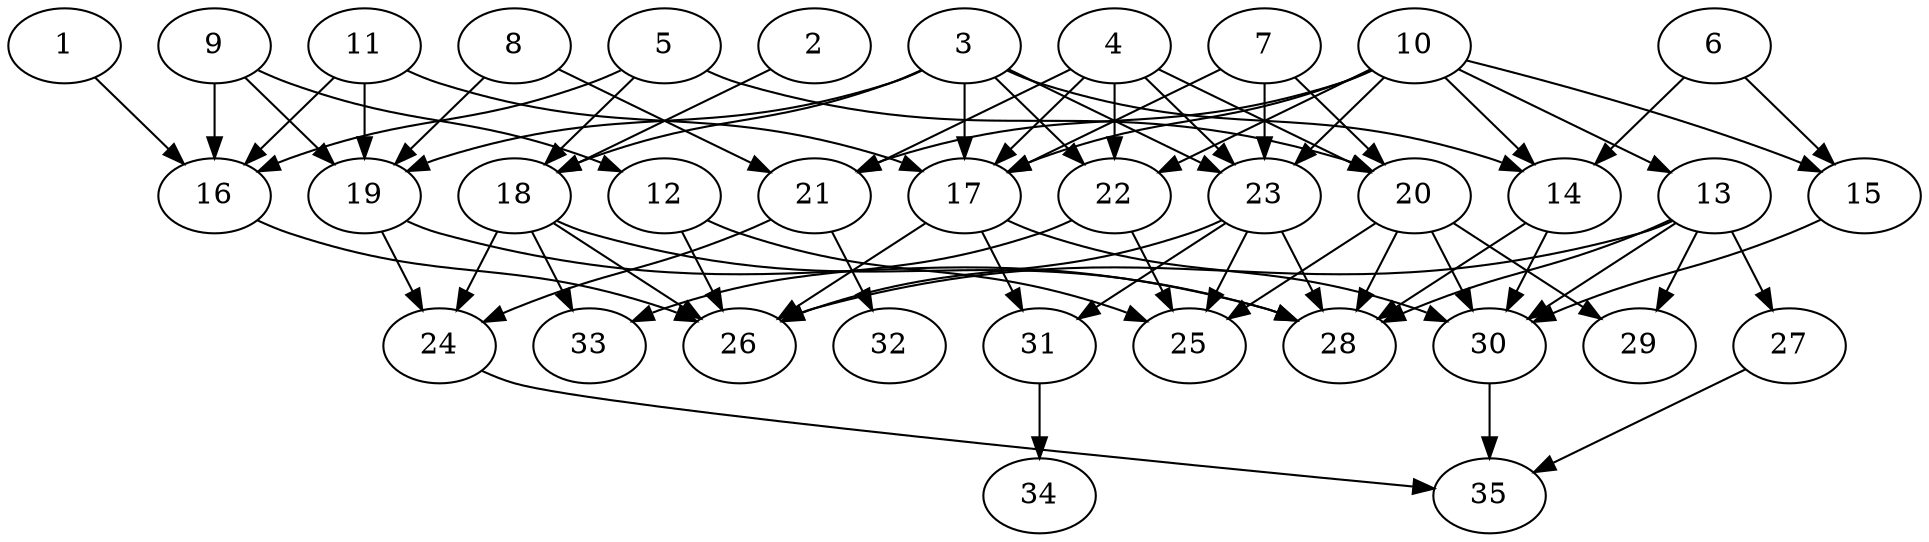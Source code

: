 // DAG automatically generated by daggen at Thu Oct  3 14:05:37 2019
// ./daggen --dot -n 35 --ccr 0.4 --fat 0.7 --regular 0.9 --density 0.5 --mindata 5242880 --maxdata 52428800 
digraph G {
  1 [size="57914880", alpha="0.17", expect_size="23165952"] 
  1 -> 16 [size ="23165952"]
  2 [size="103283200", alpha="0.18", expect_size="41313280"] 
  2 -> 18 [size ="41313280"]
  3 [size="33743360", alpha="0.02", expect_size="13497344"] 
  3 -> 14 [size ="13497344"]
  3 -> 17 [size ="13497344"]
  3 -> 18 [size ="13497344"]
  3 -> 19 [size ="13497344"]
  3 -> 22 [size ="13497344"]
  3 -> 23 [size ="13497344"]
  4 [size="91745280", alpha="0.03", expect_size="36698112"] 
  4 -> 17 [size ="36698112"]
  4 -> 20 [size ="36698112"]
  4 -> 21 [size ="36698112"]
  4 -> 22 [size ="36698112"]
  4 -> 23 [size ="36698112"]
  5 [size="73623040", alpha="0.03", expect_size="29449216"] 
  5 -> 16 [size ="29449216"]
  5 -> 18 [size ="29449216"]
  5 -> 20 [size ="29449216"]
  6 [size="111383040", alpha="0.15", expect_size="44553216"] 
  6 -> 14 [size ="44553216"]
  6 -> 15 [size ="44553216"]
  7 [size="100830720", alpha="0.20", expect_size="40332288"] 
  7 -> 17 [size ="40332288"]
  7 -> 20 [size ="40332288"]
  7 -> 23 [size ="40332288"]
  8 [size="124631040", alpha="0.09", expect_size="49852416"] 
  8 -> 19 [size ="49852416"]
  8 -> 21 [size ="49852416"]
  9 [size="104043520", alpha="0.07", expect_size="41617408"] 
  9 -> 12 [size ="41617408"]
  9 -> 16 [size ="41617408"]
  9 -> 19 [size ="41617408"]
  10 [size="115202560", alpha="0.08", expect_size="46081024"] 
  10 -> 13 [size ="46081024"]
  10 -> 14 [size ="46081024"]
  10 -> 15 [size ="46081024"]
  10 -> 17 [size ="46081024"]
  10 -> 21 [size ="46081024"]
  10 -> 22 [size ="46081024"]
  10 -> 23 [size ="46081024"]
  11 [size="28372480", alpha="0.17", expect_size="11348992"] 
  11 -> 16 [size ="11348992"]
  11 -> 17 [size ="11348992"]
  11 -> 19 [size ="11348992"]
  12 [size="128934400", alpha="0.02", expect_size="51573760"] 
  12 -> 25 [size ="51573760"]
  12 -> 26 [size ="51573760"]
  13 [size="116549120", alpha="0.08", expect_size="46619648"] 
  13 -> 26 [size ="46619648"]
  13 -> 27 [size ="46619648"]
  13 -> 28 [size ="46619648"]
  13 -> 29 [size ="46619648"]
  13 -> 30 [size ="46619648"]
  14 [size="127623680", alpha="0.08", expect_size="51049472"] 
  14 -> 28 [size ="51049472"]
  14 -> 30 [size ="51049472"]
  15 [size="28019200", alpha="0.12", expect_size="11207680"] 
  15 -> 30 [size ="11207680"]
  16 [size="43141120", alpha="0.05", expect_size="17256448"] 
  16 -> 26 [size ="17256448"]
  17 [size="129369600", alpha="0.06", expect_size="51747840"] 
  17 -> 26 [size ="51747840"]
  17 -> 30 [size ="51747840"]
  17 -> 31 [size ="51747840"]
  18 [size="127943680", alpha="0.08", expect_size="51177472"] 
  18 -> 24 [size ="51177472"]
  18 -> 26 [size ="51177472"]
  18 -> 28 [size ="51177472"]
  18 -> 33 [size ="51177472"]
  19 [size="61688320", alpha="0.13", expect_size="24675328"] 
  19 -> 24 [size ="24675328"]
  19 -> 28 [size ="24675328"]
  20 [size="100216320", alpha="0.11", expect_size="40086528"] 
  20 -> 25 [size ="40086528"]
  20 -> 28 [size ="40086528"]
  20 -> 29 [size ="40086528"]
  20 -> 30 [size ="40086528"]
  21 [size="28582400", alpha="0.16", expect_size="11432960"] 
  21 -> 24 [size ="11432960"]
  21 -> 32 [size ="11432960"]
  22 [size="126456320", alpha="0.16", expect_size="50582528"] 
  22 -> 25 [size ="50582528"]
  22 -> 33 [size ="50582528"]
  23 [size="23137280", alpha="0.20", expect_size="9254912"] 
  23 -> 25 [size ="9254912"]
  23 -> 26 [size ="9254912"]
  23 -> 28 [size ="9254912"]
  23 -> 31 [size ="9254912"]
  24 [size="69685760", alpha="0.17", expect_size="27874304"] 
  24 -> 35 [size ="27874304"]
  25 [size="119682560", alpha="0.05", expect_size="47873024"] 
  26 [size="73093120", alpha="0.09", expect_size="29237248"] 
  27 [size="103841280", alpha="0.08", expect_size="41536512"] 
  27 -> 35 [size ="41536512"]
  28 [size="21370880", alpha="0.06", expect_size="8548352"] 
  29 [size="67453440", alpha="0.19", expect_size="26981376"] 
  30 [size="26362880", alpha="0.10", expect_size="10545152"] 
  30 -> 35 [size ="10545152"]
  31 [size="88606720", alpha="0.03", expect_size="35442688"] 
  31 -> 34 [size ="35442688"]
  32 [size="63060480", alpha="0.16", expect_size="25224192"] 
  33 [size="39907840", alpha="0.06", expect_size="15963136"] 
  34 [size="39782400", alpha="0.16", expect_size="15912960"] 
  35 [size="23360000", alpha="0.09", expect_size="9344000"] 
}
